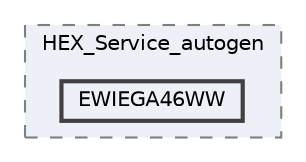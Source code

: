digraph "build/Desktop-Debug/HEX_Service_autogen/EWIEGA46WW"
{
 // LATEX_PDF_SIZE
  bgcolor="transparent";
  edge [fontname=Helvetica,fontsize=10,labelfontname=Helvetica,labelfontsize=10];
  node [fontname=Helvetica,fontsize=10,shape=box,height=0.2,width=0.4];
  compound=true
  subgraph clusterdir_d8b16e4f432802fd54aef69889b82fa4 {
    graph [ bgcolor="#edf0f7", pencolor="grey50", label="HEX_Service_autogen", fontname=Helvetica,fontsize=10 style="filled,dashed", URL="dir_d8b16e4f432802fd54aef69889b82fa4.html",tooltip=""]
  dir_135049780e7cea0d3bd3cb528ba739a8 [label="EWIEGA46WW", fillcolor="#edf0f7", color="grey25", style="filled,bold", URL="dir_135049780e7cea0d3bd3cb528ba739a8.html",tooltip=""];
  }
}

